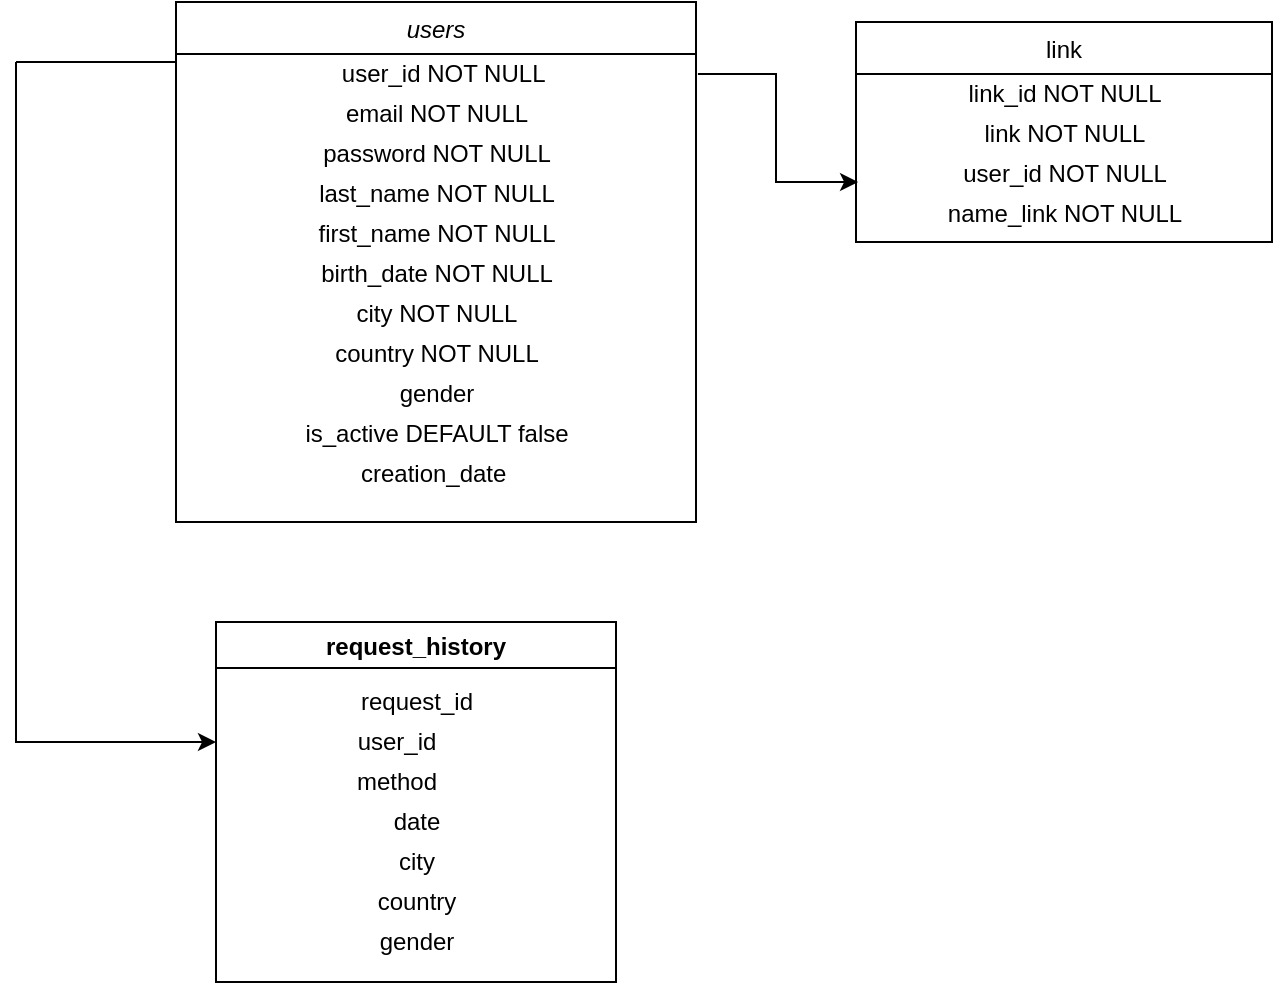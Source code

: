 <mxfile version="17.4.2" type="github">
  <diagram id="C5RBs43oDa-KdzZeNtuy" name="Page-1">
    <mxGraphModel dx="786" dy="444" grid="1" gridSize="10" guides="1" tooltips="1" connect="1" arrows="1" fold="1" page="1" pageScale="1" pageWidth="827" pageHeight="1169" math="0" shadow="0">
      <root>
        <mxCell id="WIyWlLk6GJQsqaUBKTNV-0" />
        <mxCell id="WIyWlLk6GJQsqaUBKTNV-1" parent="WIyWlLk6GJQsqaUBKTNV-0" />
        <mxCell id="zkfFHV4jXpPFQw0GAbJ--0" value="users" style="swimlane;fontStyle=2;align=center;verticalAlign=top;childLayout=stackLayout;horizontal=1;startSize=26;horizontalStack=0;resizeParent=1;resizeLast=0;collapsible=1;marginBottom=0;rounded=0;shadow=0;strokeWidth=1;" parent="WIyWlLk6GJQsqaUBKTNV-1" vertex="1">
          <mxGeometry x="120" y="110" width="260" height="260" as="geometry">
            <mxRectangle x="230" y="140" width="160" height="26" as="alternateBounds" />
          </mxGeometry>
        </mxCell>
        <mxCell id="oBJ4EzDN5BFb0T5__-UZ-0" value="&amp;nbsp; user_id NOT NULL" style="text;html=1;align=center;verticalAlign=middle;resizable=0;points=[];autosize=1;strokeColor=none;fillColor=none;" parent="zkfFHV4jXpPFQw0GAbJ--0" vertex="1">
          <mxGeometry y="26" width="260" height="20" as="geometry" />
        </mxCell>
        <mxCell id="yPWT8wVEaXKkfWyGqHLI-0" value="email NOT NULL" style="text;html=1;align=center;verticalAlign=middle;resizable=0;points=[];autosize=1;strokeColor=none;fillColor=none;" vertex="1" parent="zkfFHV4jXpPFQw0GAbJ--0">
          <mxGeometry y="46" width="260" height="20" as="geometry" />
        </mxCell>
        <mxCell id="yPWT8wVEaXKkfWyGqHLI-7" value="password NOT NULL" style="text;html=1;align=center;verticalAlign=middle;resizable=0;points=[];autosize=1;strokeColor=none;fillColor=none;" vertex="1" parent="zkfFHV4jXpPFQw0GAbJ--0">
          <mxGeometry y="66" width="260" height="20" as="geometry" />
        </mxCell>
        <mxCell id="yPWT8wVEaXKkfWyGqHLI-1" value="last_name NOT NULL" style="text;html=1;align=center;verticalAlign=middle;resizable=0;points=[];autosize=1;strokeColor=none;fillColor=none;" vertex="1" parent="zkfFHV4jXpPFQw0GAbJ--0">
          <mxGeometry y="86" width="260" height="20" as="geometry" />
        </mxCell>
        <mxCell id="yPWT8wVEaXKkfWyGqHLI-3" value="first_name NOT NULL" style="text;html=1;align=center;verticalAlign=middle;resizable=0;points=[];autosize=1;strokeColor=none;fillColor=none;" vertex="1" parent="zkfFHV4jXpPFQw0GAbJ--0">
          <mxGeometry y="106" width="260" height="20" as="geometry" />
        </mxCell>
        <mxCell id="yPWT8wVEaXKkfWyGqHLI-2" value="birth_date NOT NULL" style="text;html=1;align=center;verticalAlign=middle;resizable=0;points=[];autosize=1;strokeColor=none;fillColor=none;" vertex="1" parent="zkfFHV4jXpPFQw0GAbJ--0">
          <mxGeometry y="126" width="260" height="20" as="geometry" />
        </mxCell>
        <mxCell id="yPWT8wVEaXKkfWyGqHLI-4" value="city NOT NULL" style="text;html=1;align=center;verticalAlign=middle;resizable=0;points=[];autosize=1;strokeColor=none;fillColor=none;" vertex="1" parent="zkfFHV4jXpPFQw0GAbJ--0">
          <mxGeometry y="146" width="260" height="20" as="geometry" />
        </mxCell>
        <mxCell id="yPWT8wVEaXKkfWyGqHLI-5" value="country NOT NULL" style="text;html=1;align=center;verticalAlign=middle;resizable=0;points=[];autosize=1;strokeColor=none;fillColor=none;" vertex="1" parent="zkfFHV4jXpPFQw0GAbJ--0">
          <mxGeometry y="166" width="260" height="20" as="geometry" />
        </mxCell>
        <mxCell id="yPWT8wVEaXKkfWyGqHLI-8" value="gender" style="text;html=1;align=center;verticalAlign=middle;resizable=0;points=[];autosize=1;strokeColor=none;fillColor=none;" vertex="1" parent="zkfFHV4jXpPFQw0GAbJ--0">
          <mxGeometry y="186" width="260" height="20" as="geometry" />
        </mxCell>
        <mxCell id="yPWT8wVEaXKkfWyGqHLI-9" value="is_active DEFAULT false" style="text;html=1;align=center;verticalAlign=middle;resizable=0;points=[];autosize=1;strokeColor=none;fillColor=none;" vertex="1" parent="zkfFHV4jXpPFQw0GAbJ--0">
          <mxGeometry y="206" width="260" height="20" as="geometry" />
        </mxCell>
        <mxCell id="yPWT8wVEaXKkfWyGqHLI-10" value="creation_date&amp;nbsp;" style="text;html=1;align=center;verticalAlign=middle;resizable=0;points=[];autosize=1;strokeColor=none;fillColor=none;" vertex="1" parent="zkfFHV4jXpPFQw0GAbJ--0">
          <mxGeometry y="226" width="260" height="20" as="geometry" />
        </mxCell>
        <mxCell id="zkfFHV4jXpPFQw0GAbJ--17" value="link" style="swimlane;fontStyle=0;align=center;verticalAlign=top;childLayout=stackLayout;horizontal=1;startSize=26;horizontalStack=0;resizeParent=1;resizeLast=0;collapsible=1;marginBottom=0;rounded=0;shadow=0;strokeWidth=1;" parent="WIyWlLk6GJQsqaUBKTNV-1" vertex="1">
          <mxGeometry x="460" y="120" width="208" height="110" as="geometry">
            <mxRectangle x="550" y="140" width="160" height="26" as="alternateBounds" />
          </mxGeometry>
        </mxCell>
        <mxCell id="yPWT8wVEaXKkfWyGqHLI-11" value="link_id NOT NULL" style="text;html=1;align=center;verticalAlign=middle;resizable=0;points=[];autosize=1;strokeColor=none;fillColor=none;" vertex="1" parent="zkfFHV4jXpPFQw0GAbJ--17">
          <mxGeometry y="26" width="208" height="20" as="geometry" />
        </mxCell>
        <mxCell id="yPWT8wVEaXKkfWyGqHLI-13" value="link NOT NULL" style="text;html=1;align=center;verticalAlign=middle;resizable=0;points=[];autosize=1;strokeColor=none;fillColor=none;" vertex="1" parent="zkfFHV4jXpPFQw0GAbJ--17">
          <mxGeometry y="46" width="208" height="20" as="geometry" />
        </mxCell>
        <mxCell id="yPWT8wVEaXKkfWyGqHLI-12" value="user_id NOT NULL" style="text;html=1;align=center;verticalAlign=middle;resizable=0;points=[];autosize=1;strokeColor=none;fillColor=none;" vertex="1" parent="zkfFHV4jXpPFQw0GAbJ--17">
          <mxGeometry y="66" width="208" height="20" as="geometry" />
        </mxCell>
        <mxCell id="yPWT8wVEaXKkfWyGqHLI-14" value="name_link NOT NULL" style="text;html=1;align=center;verticalAlign=middle;resizable=0;points=[];autosize=1;strokeColor=none;fillColor=none;" vertex="1" parent="zkfFHV4jXpPFQw0GAbJ--17">
          <mxGeometry y="86" width="208" height="20" as="geometry" />
        </mxCell>
        <mxCell id="yPWT8wVEaXKkfWyGqHLI-15" value="" style="endArrow=classic;html=1;rounded=0;entryX=0.005;entryY=0.7;entryDx=0;entryDy=0;entryPerimeter=0;exitX=0.996;exitY=0.5;exitDx=0;exitDy=0;exitPerimeter=0;" edge="1" parent="WIyWlLk6GJQsqaUBKTNV-1" target="yPWT8wVEaXKkfWyGqHLI-12">
          <mxGeometry width="50" height="50" relative="1" as="geometry">
            <mxPoint x="380.96" y="146" as="sourcePoint" />
            <mxPoint x="509.04" y="195" as="targetPoint" />
            <Array as="points">
              <mxPoint x="420" y="146" />
              <mxPoint x="420" y="200" />
            </Array>
          </mxGeometry>
        </mxCell>
        <mxCell id="yPWT8wVEaXKkfWyGqHLI-16" value="request_history" style="swimlane;" vertex="1" parent="WIyWlLk6GJQsqaUBKTNV-1">
          <mxGeometry x="140" y="420" width="200" height="180" as="geometry" />
        </mxCell>
        <mxCell id="yPWT8wVEaXKkfWyGqHLI-24" value="country" style="text;html=1;align=center;verticalAlign=middle;resizable=0;points=[];autosize=1;strokeColor=none;fillColor=none;" vertex="1" parent="yPWT8wVEaXKkfWyGqHLI-16">
          <mxGeometry x="75" y="130" width="50" height="20" as="geometry" />
        </mxCell>
        <mxCell id="yPWT8wVEaXKkfWyGqHLI-25" value="gender" style="text;html=1;align=center;verticalAlign=middle;resizable=0;points=[];autosize=1;strokeColor=none;fillColor=none;" vertex="1" parent="yPWT8wVEaXKkfWyGqHLI-16">
          <mxGeometry x="75" y="150" width="50" height="20" as="geometry" />
        </mxCell>
        <mxCell id="yPWT8wVEaXKkfWyGqHLI-17" value="request_id" style="text;html=1;align=center;verticalAlign=middle;resizable=0;points=[];autosize=1;strokeColor=none;fillColor=none;" vertex="1" parent="WIyWlLk6GJQsqaUBKTNV-1">
          <mxGeometry x="205" y="450" width="70" height="20" as="geometry" />
        </mxCell>
        <mxCell id="yPWT8wVEaXKkfWyGqHLI-18" value="user_id" style="text;html=1;align=center;verticalAlign=middle;resizable=0;points=[];autosize=1;strokeColor=none;fillColor=none;" vertex="1" parent="WIyWlLk6GJQsqaUBKTNV-1">
          <mxGeometry x="205" y="470" width="50" height="20" as="geometry" />
        </mxCell>
        <mxCell id="yPWT8wVEaXKkfWyGqHLI-19" value="method" style="text;html=1;align=center;verticalAlign=middle;resizable=0;points=[];autosize=1;strokeColor=none;fillColor=none;" vertex="1" parent="WIyWlLk6GJQsqaUBKTNV-1">
          <mxGeometry x="200" y="490" width="60" height="20" as="geometry" />
        </mxCell>
        <mxCell id="yPWT8wVEaXKkfWyGqHLI-20" value="date" style="text;html=1;align=center;verticalAlign=middle;resizable=0;points=[];autosize=1;strokeColor=none;fillColor=none;" vertex="1" parent="WIyWlLk6GJQsqaUBKTNV-1">
          <mxGeometry x="220" y="510" width="40" height="20" as="geometry" />
        </mxCell>
        <mxCell id="yPWT8wVEaXKkfWyGqHLI-21" value="city" style="text;html=1;align=center;verticalAlign=middle;resizable=0;points=[];autosize=1;strokeColor=none;fillColor=none;" vertex="1" parent="WIyWlLk6GJQsqaUBKTNV-1">
          <mxGeometry x="225" y="530" width="30" height="20" as="geometry" />
        </mxCell>
        <mxCell id="yPWT8wVEaXKkfWyGqHLI-26" value="" style="endArrow=classic;html=1;rounded=0;" edge="1" parent="WIyWlLk6GJQsqaUBKTNV-1">
          <mxGeometry width="50" height="50" relative="1" as="geometry">
            <mxPoint x="40" y="140" as="sourcePoint" />
            <mxPoint x="140" y="480" as="targetPoint" />
            <Array as="points">
              <mxPoint x="40" y="480" />
            </Array>
          </mxGeometry>
        </mxCell>
        <mxCell id="yPWT8wVEaXKkfWyGqHLI-27" value="" style="endArrow=none;html=1;rounded=0;" edge="1" parent="WIyWlLk6GJQsqaUBKTNV-1">
          <mxGeometry width="50" height="50" relative="1" as="geometry">
            <mxPoint x="40" y="140" as="sourcePoint" />
            <mxPoint x="120" y="140" as="targetPoint" />
          </mxGeometry>
        </mxCell>
      </root>
    </mxGraphModel>
  </diagram>
</mxfile>
